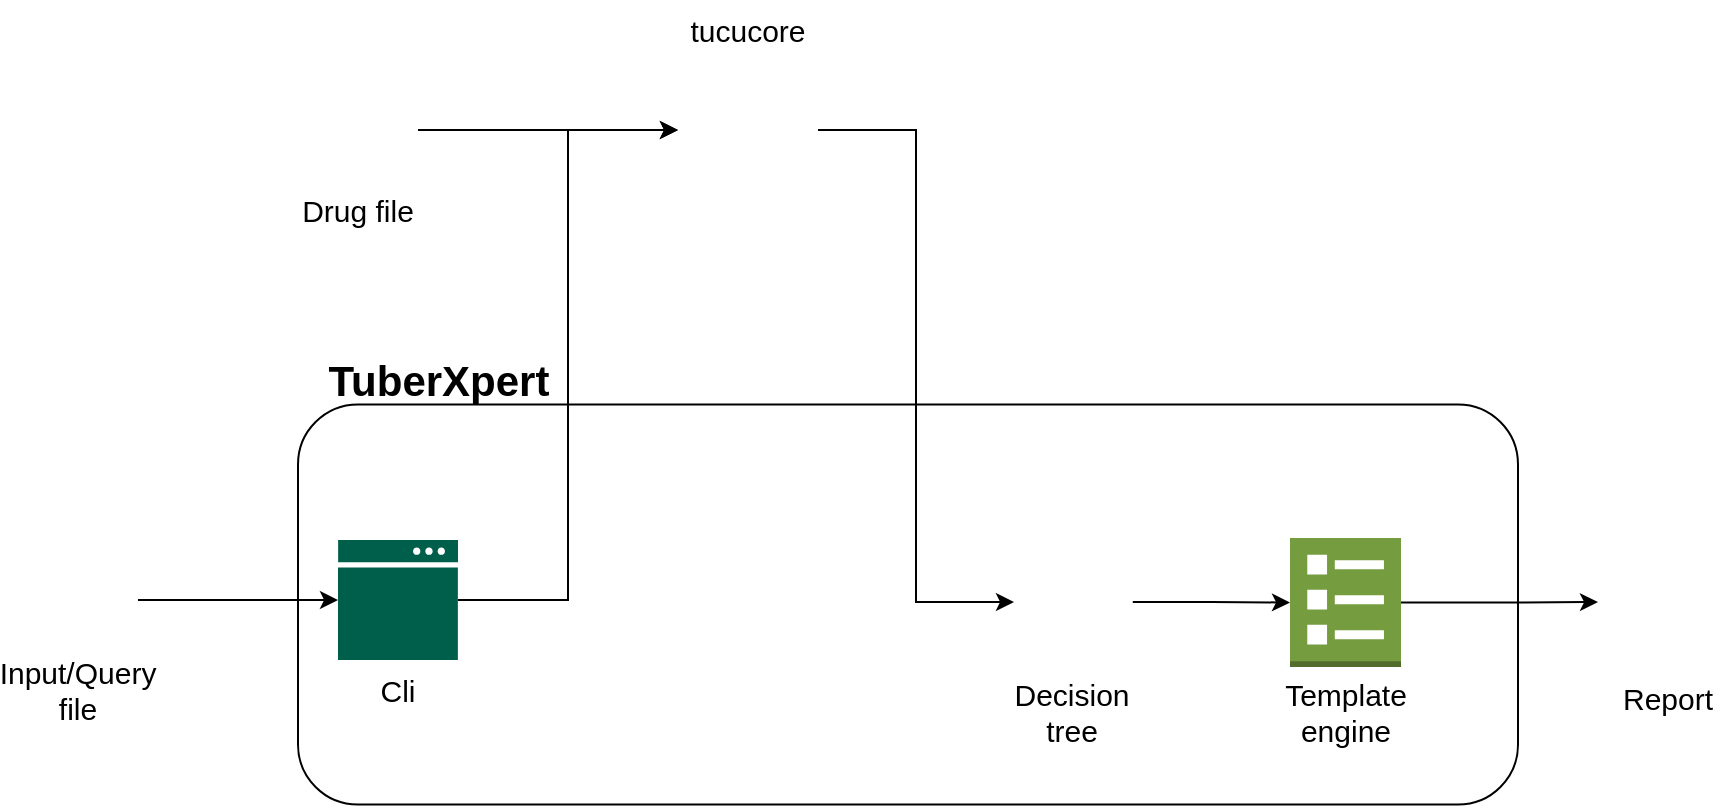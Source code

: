 <mxfile version="16.6.4" type="device"><diagram id="6jn8rRmGRjqyneHIg68U" name="Page-1"><mxGraphModel dx="1422" dy="790" grid="1" gridSize="10" guides="1" tooltips="1" connect="1" arrows="1" fold="1" page="1" pageScale="1" pageWidth="827" pageHeight="1169" math="0" shadow="0"><root><mxCell id="0"/><mxCell id="1" parent="0"/><mxCell id="Lh4p0oNaQ1qQ8kbz5JYV-3" value="" style="shape=image;html=1;verticalAlign=top;verticalLabelPosition=bottom;labelBackgroundColor=#ffffff;imageAspect=0;aspect=fixed;image=https://cdn1.iconfinder.com/data/icons/hawcons/32/699748-icon-102-document-file-xml-128.png" vertex="1" parent="1"><mxGeometry x="70" y="375" width="50" height="50" as="geometry"/></mxCell><mxCell id="Lh4p0oNaQ1qQ8kbz5JYV-4" value="" style="shape=image;html=1;verticalAlign=top;verticalLabelPosition=bottom;labelBackgroundColor=#ffffff;imageAspect=0;aspect=fixed;image=https://cdn2.iconfinder.com/data/icons/crystalproject/128x128/apps/kservices.png" vertex="1" parent="1"><mxGeometry x="390" y="130" width="70" height="70" as="geometry"/></mxCell><mxCell id="Lh4p0oNaQ1qQ8kbz5JYV-6" value="" style="rounded=1;whiteSpace=wrap;html=1;" vertex="1" parent="1"><mxGeometry x="200" y="302.25" width="610" height="200" as="geometry"/></mxCell><mxCell id="Lh4p0oNaQ1qQ8kbz5JYV-25" style="edgeStyle=orthogonalEdgeStyle;rounded=0;orthogonalLoop=1;jettySize=auto;html=1;entryX=0;entryY=0.5;entryDx=0;entryDy=0;fontSize=15;" edge="1" parent="1" source="Lh4p0oNaQ1qQ8kbz5JYV-2" target="Lh4p0oNaQ1qQ8kbz5JYV-4"><mxGeometry relative="1" as="geometry"/></mxCell><mxCell id="Lh4p0oNaQ1qQ8kbz5JYV-2" value="" style="sketch=0;pointerEvents=1;shadow=0;dashed=0;html=1;strokeColor=none;fillColor=#005F4B;labelPosition=center;verticalLabelPosition=bottom;verticalAlign=top;align=center;outlineConnect=0;shape=mxgraph.veeam2.interface_console;" vertex="1" parent="1"><mxGeometry x="220" y="370" width="60" height="60" as="geometry"/></mxCell><mxCell id="Lh4p0oNaQ1qQ8kbz5JYV-38" style="edgeStyle=orthogonalEdgeStyle;rounded=0;orthogonalLoop=1;jettySize=auto;html=1;exitX=1;exitY=0.5;exitDx=0;exitDy=0;exitPerimeter=0;entryX=0;entryY=0.5;entryDx=0;entryDy=0;fontSize=15;" edge="1" parent="1" source="Lh4p0oNaQ1qQ8kbz5JYV-5" target="Lh4p0oNaQ1qQ8kbz5JYV-36"><mxGeometry relative="1" as="geometry"/></mxCell><mxCell id="Lh4p0oNaQ1qQ8kbz5JYV-5" value="" style="outlineConnect=0;dashed=0;verticalLabelPosition=bottom;verticalAlign=top;align=center;html=1;shape=mxgraph.aws3.template;fillColor=#759C3E;gradientColor=none;" vertex="1" parent="1"><mxGeometry x="696" y="369" width="55.5" height="64.5" as="geometry"/></mxCell><mxCell id="Lh4p0oNaQ1qQ8kbz5JYV-35" style="edgeStyle=orthogonalEdgeStyle;rounded=0;orthogonalLoop=1;jettySize=auto;html=1;fontSize=15;" edge="1" parent="1" source="Lh4p0oNaQ1qQ8kbz5JYV-17" target="Lh4p0oNaQ1qQ8kbz5JYV-5"><mxGeometry relative="1" as="geometry"/></mxCell><mxCell id="Lh4p0oNaQ1qQ8kbz5JYV-17" value="" style="shape=image;verticalLabelPosition=bottom;labelBackgroundColor=default;verticalAlign=top;aspect=fixed;imageAspect=0;image=https://cdn.programiz.com/sites/tutorial2program/files/full-binary-tree_0.png;" vertex="1" parent="1"><mxGeometry x="558" y="361" width="59.39" height="80" as="geometry"/></mxCell><mxCell id="Lh4p0oNaQ1qQ8kbz5JYV-18" value="tucucore" style="text;html=1;strokeColor=none;fillColor=none;align=center;verticalAlign=middle;whiteSpace=wrap;rounded=0;fontSize=15;" vertex="1" parent="1"><mxGeometry x="395" y="100" width="60" height="30" as="geometry"/></mxCell><mxCell id="Lh4p0oNaQ1qQ8kbz5JYV-19" value="TuberXpert" style="text;strokeColor=none;fillColor=none;html=1;fontSize=21;fontStyle=1;verticalAlign=middle;align=center;" vertex="1" parent="1"><mxGeometry x="220" y="270" width="100" height="40" as="geometry"/></mxCell><mxCell id="Lh4p0oNaQ1qQ8kbz5JYV-21" value="Cli" style="text;html=1;strokeColor=none;fillColor=none;align=center;verticalAlign=middle;whiteSpace=wrap;rounded=0;fontSize=15;" vertex="1" parent="1"><mxGeometry x="220" y="430" width="60" height="30" as="geometry"/></mxCell><mxCell id="Lh4p0oNaQ1qQ8kbz5JYV-22" value="Decision tree" style="text;html=1;strokeColor=none;fillColor=none;align=center;verticalAlign=middle;whiteSpace=wrap;rounded=0;fontSize=15;" vertex="1" parent="1"><mxGeometry x="557.39" y="441" width="60" height="30" as="geometry"/></mxCell><mxCell id="Lh4p0oNaQ1qQ8kbz5JYV-23" value="Template engine" style="text;html=1;strokeColor=none;fillColor=none;align=center;verticalAlign=middle;whiteSpace=wrap;rounded=0;fontSize=15;" vertex="1" parent="1"><mxGeometry x="693.75" y="441" width="60" height="30" as="geometry"/></mxCell><mxCell id="Lh4p0oNaQ1qQ8kbz5JYV-24" value="Input/Query file" style="text;html=1;strokeColor=none;fillColor=none;align=center;verticalAlign=middle;whiteSpace=wrap;rounded=0;fontSize=15;" vertex="1" parent="1"><mxGeometry x="60" y="430" width="60" height="30" as="geometry"/></mxCell><mxCell id="Lh4p0oNaQ1qQ8kbz5JYV-26" style="edgeStyle=orthogonalEdgeStyle;rounded=0;orthogonalLoop=1;jettySize=auto;html=1;fontSize=15;" edge="1" parent="1" source="Lh4p0oNaQ1qQ8kbz5JYV-3" target="Lh4p0oNaQ1qQ8kbz5JYV-2"><mxGeometry relative="1" as="geometry"/></mxCell><mxCell id="Lh4p0oNaQ1qQ8kbz5JYV-30" style="edgeStyle=orthogonalEdgeStyle;rounded=0;orthogonalLoop=1;jettySize=auto;html=1;fontSize=15;" edge="1" parent="1" source="Lh4p0oNaQ1qQ8kbz5JYV-27" target="Lh4p0oNaQ1qQ8kbz5JYV-4"><mxGeometry relative="1" as="geometry"/></mxCell><mxCell id="Lh4p0oNaQ1qQ8kbz5JYV-27" value="" style="shape=image;html=1;verticalAlign=top;verticalLabelPosition=bottom;labelBackgroundColor=#ffffff;imageAspect=0;aspect=fixed;image=https://cdn1.iconfinder.com/data/icons/hawcons/32/699748-icon-102-document-file-xml-128.png" vertex="1" parent="1"><mxGeometry x="210" y="140" width="50" height="50" as="geometry"/></mxCell><mxCell id="Lh4p0oNaQ1qQ8kbz5JYV-29" value="Drug file" style="text;html=1;strokeColor=none;fillColor=none;align=center;verticalAlign=middle;whiteSpace=wrap;rounded=0;fontSize=15;" vertex="1" parent="1"><mxGeometry x="200" y="190" width="60" height="30" as="geometry"/></mxCell><mxCell id="Lh4p0oNaQ1qQ8kbz5JYV-32" style="edgeStyle=orthogonalEdgeStyle;rounded=0;orthogonalLoop=1;jettySize=auto;html=1;exitX=1;exitY=0.5;exitDx=0;exitDy=0;entryX=0;entryY=0.5;entryDx=0;entryDy=0;fontSize=15;" edge="1" parent="1" source="Lh4p0oNaQ1qQ8kbz5JYV-4" target="Lh4p0oNaQ1qQ8kbz5JYV-17"><mxGeometry relative="1" as="geometry"/></mxCell><mxCell id="Lh4p0oNaQ1qQ8kbz5JYV-36" value="" style="shape=image;html=1;verticalAlign=top;verticalLabelPosition=bottom;labelBackgroundColor=#ffffff;imageAspect=0;aspect=fixed;image=https://cdn4.iconfinder.com/data/icons/file-extension-names-vol-8/512/24-128.png;fontSize=15;" vertex="1" parent="1"><mxGeometry x="850" y="368.69" width="64.62" height="64.62" as="geometry"/></mxCell><mxCell id="Lh4p0oNaQ1qQ8kbz5JYV-39" value="Report" style="text;html=1;strokeColor=none;fillColor=none;align=center;verticalAlign=middle;whiteSpace=wrap;rounded=0;fontSize=15;" vertex="1" parent="1"><mxGeometry x="854.62" y="433.5" width="60" height="30" as="geometry"/></mxCell></root></mxGraphModel></diagram></mxfile>